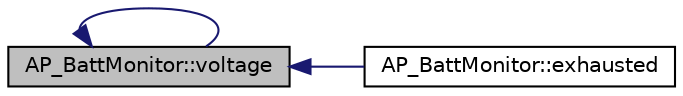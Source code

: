digraph "AP_BattMonitor::voltage"
{
 // INTERACTIVE_SVG=YES
  edge [fontname="Helvetica",fontsize="10",labelfontname="Helvetica",labelfontsize="10"];
  node [fontname="Helvetica",fontsize="10",shape=record];
  rankdir="LR";
  Node1 [label="AP_BattMonitor::voltage",height=0.2,width=0.4,color="black", fillcolor="grey75", style="filled", fontcolor="black"];
  Node1 -> Node2 [dir="back",color="midnightblue",fontsize="10",style="solid",fontname="Helvetica"];
  Node2 [label="AP_BattMonitor::exhausted",height=0.2,width=0.4,color="black", fillcolor="white", style="filled",URL="$classAP__BattMonitor.html#af4f82f91854e1a8b04745ab05f932c0f",tooltip="exhausted - returns true if the battery&#39;s voltage remains below the low_voltage for 10 seconds or rem..."];
  Node1 -> Node1 [dir="back",color="midnightblue",fontsize="10",style="solid",fontname="Helvetica"];
}
